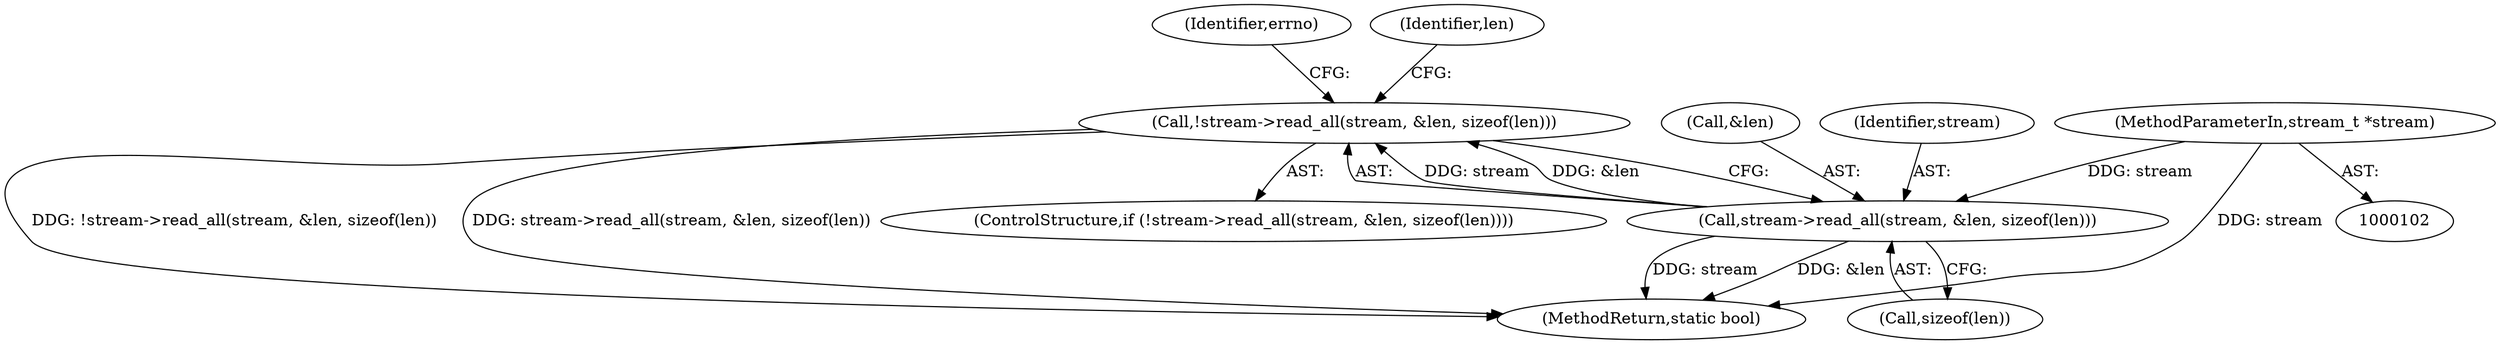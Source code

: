 digraph "0_strongswan_0acd1ab4d08d53d80393b1a37b8781f6e7b2b996@API" {
"1000110" [label="(Call,!stream->read_all(stream, &len, sizeof(len)))"];
"1000111" [label="(Call,stream->read_all(stream, &len, sizeof(len)))"];
"1000104" [label="(MethodParameterIn,stream_t *stream)"];
"1000110" [label="(Call,!stream->read_all(stream, &len, sizeof(len)))"];
"1000111" [label="(Call,stream->read_all(stream, &len, sizeof(len)))"];
"1000154" [label="(MethodReturn,static bool)"];
"1000112" [label="(Identifier,stream)"];
"1000104" [label="(MethodParameterIn,stream_t *stream)"];
"1000120" [label="(Identifier,errno)"];
"1000132" [label="(Identifier,len)"];
"1000115" [label="(Call,sizeof(len))"];
"1000113" [label="(Call,&len)"];
"1000109" [label="(ControlStructure,if (!stream->read_all(stream, &len, sizeof(len))))"];
"1000110" -> "1000109"  [label="AST: "];
"1000110" -> "1000111"  [label="CFG: "];
"1000111" -> "1000110"  [label="AST: "];
"1000120" -> "1000110"  [label="CFG: "];
"1000132" -> "1000110"  [label="CFG: "];
"1000110" -> "1000154"  [label="DDG: !stream->read_all(stream, &len, sizeof(len))"];
"1000110" -> "1000154"  [label="DDG: stream->read_all(stream, &len, sizeof(len))"];
"1000111" -> "1000110"  [label="DDG: stream"];
"1000111" -> "1000110"  [label="DDG: &len"];
"1000111" -> "1000115"  [label="CFG: "];
"1000112" -> "1000111"  [label="AST: "];
"1000113" -> "1000111"  [label="AST: "];
"1000115" -> "1000111"  [label="AST: "];
"1000111" -> "1000154"  [label="DDG: stream"];
"1000111" -> "1000154"  [label="DDG: &len"];
"1000104" -> "1000111"  [label="DDG: stream"];
"1000104" -> "1000102"  [label="AST: "];
"1000104" -> "1000154"  [label="DDG: stream"];
}
